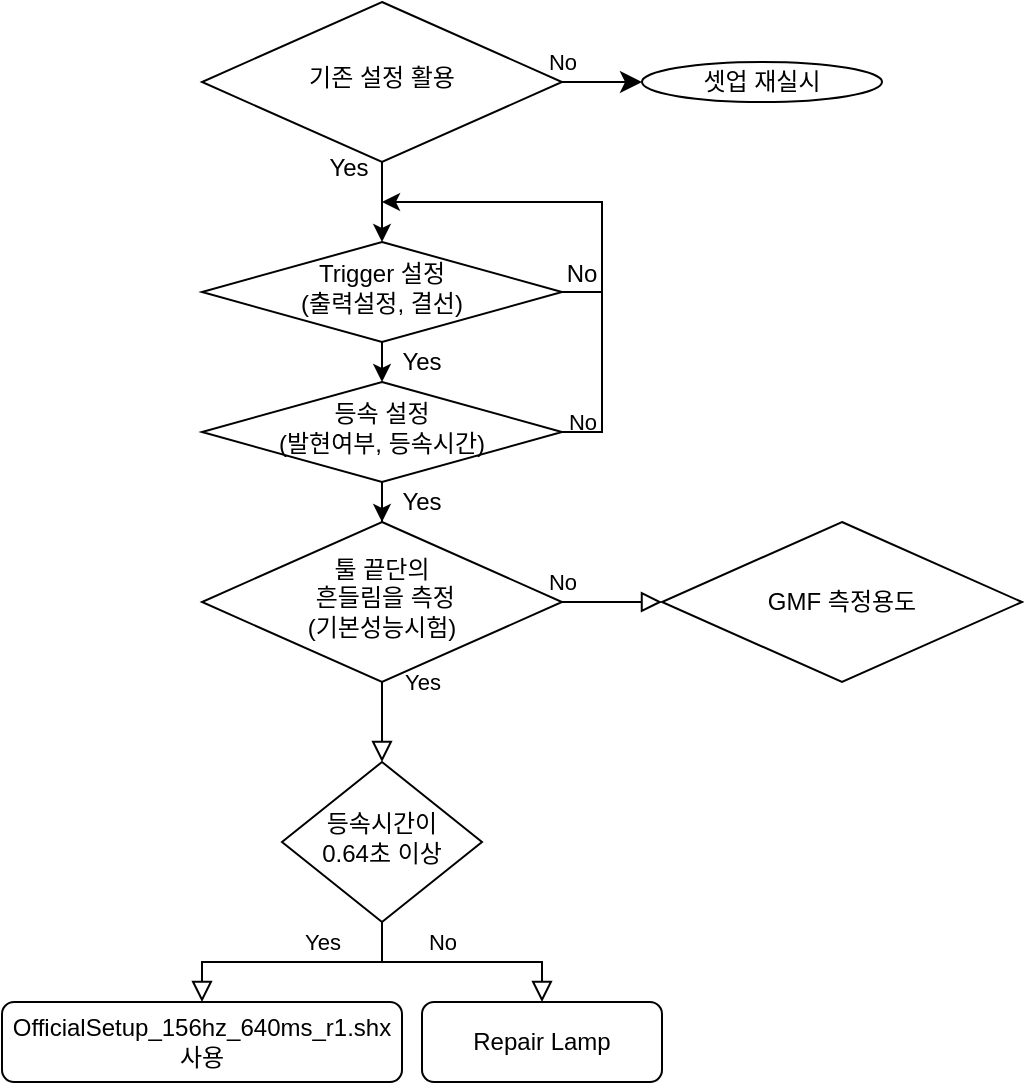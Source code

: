 <mxfile version="13.4.9" type="github">
  <diagram id="C5RBs43oDa-KdzZeNtuy" name="Page-1">
    <mxGraphModel dx="597" dy="408" grid="1" gridSize="10" guides="1" tooltips="1" connect="1" arrows="1" fold="1" page="1" pageScale="1" pageWidth="827" pageHeight="1169" math="0" shadow="0">
      <root>
        <mxCell id="WIyWlLk6GJQsqaUBKTNV-0" />
        <mxCell id="WIyWlLk6GJQsqaUBKTNV-1" parent="WIyWlLk6GJQsqaUBKTNV-0" />
        <mxCell id="WIyWlLk6GJQsqaUBKTNV-4" value="Yes" style="rounded=0;html=1;jettySize=auto;orthogonalLoop=1;fontSize=11;endArrow=block;endFill=0;endSize=8;strokeWidth=1;shadow=0;labelBackgroundColor=none;edgeStyle=orthogonalEdgeStyle;" parent="WIyWlLk6GJQsqaUBKTNV-1" source="WIyWlLk6GJQsqaUBKTNV-6" target="WIyWlLk6GJQsqaUBKTNV-10" edge="1">
          <mxGeometry x="-1" y="20" relative="1" as="geometry">
            <mxPoint as="offset" />
          </mxGeometry>
        </mxCell>
        <mxCell id="WIyWlLk6GJQsqaUBKTNV-5" value="No" style="edgeStyle=orthogonalEdgeStyle;rounded=0;html=1;jettySize=auto;orthogonalLoop=1;fontSize=11;endArrow=block;endFill=0;endSize=8;strokeWidth=1;shadow=0;labelBackgroundColor=none;" parent="WIyWlLk6GJQsqaUBKTNV-1" source="WIyWlLk6GJQsqaUBKTNV-6" edge="1">
          <mxGeometry x="-1" y="10" relative="1" as="geometry">
            <mxPoint as="offset" />
            <mxPoint x="430" y="390" as="targetPoint" />
          </mxGeometry>
        </mxCell>
        <mxCell id="WIyWlLk6GJQsqaUBKTNV-6" value="툴 끝단의&lt;br&gt;&amp;nbsp;흔들림을 측정&lt;br&gt;(기본성능시험)" style="rhombus;whiteSpace=wrap;html=1;shadow=0;fontFamily=Helvetica;fontSize=12;align=center;strokeWidth=1;spacing=6;spacingTop=-4;" parent="WIyWlLk6GJQsqaUBKTNV-1" vertex="1">
          <mxGeometry x="200" y="350" width="180" height="80" as="geometry" />
        </mxCell>
        <mxCell id="WIyWlLk6GJQsqaUBKTNV-8" value="No" style="rounded=0;html=1;jettySize=auto;orthogonalLoop=1;fontSize=11;endArrow=block;endFill=0;endSize=8;strokeWidth=1;shadow=0;labelBackgroundColor=none;edgeStyle=orthogonalEdgeStyle;" parent="WIyWlLk6GJQsqaUBKTNV-1" source="WIyWlLk6GJQsqaUBKTNV-10" target="WIyWlLk6GJQsqaUBKTNV-11" edge="1">
          <mxGeometry x="-0.167" y="10" relative="1" as="geometry">
            <mxPoint as="offset" />
          </mxGeometry>
        </mxCell>
        <mxCell id="WIyWlLk6GJQsqaUBKTNV-9" value="Yes" style="edgeStyle=orthogonalEdgeStyle;rounded=0;html=1;jettySize=auto;orthogonalLoop=1;fontSize=11;endArrow=block;endFill=0;endSize=8;strokeWidth=1;shadow=0;labelBackgroundColor=none;" parent="WIyWlLk6GJQsqaUBKTNV-1" source="WIyWlLk6GJQsqaUBKTNV-10" target="WIyWlLk6GJQsqaUBKTNV-12" edge="1">
          <mxGeometry x="-0.231" y="-10" relative="1" as="geometry">
            <mxPoint as="offset" />
          </mxGeometry>
        </mxCell>
        <mxCell id="WIyWlLk6GJQsqaUBKTNV-10" value="등속시간이&lt;br&gt;0.64초 이상" style="rhombus;whiteSpace=wrap;html=1;shadow=0;fontFamily=Helvetica;fontSize=12;align=center;strokeWidth=1;spacing=6;spacingTop=-4;" parent="WIyWlLk6GJQsqaUBKTNV-1" vertex="1">
          <mxGeometry x="240" y="470" width="100" height="80" as="geometry" />
        </mxCell>
        <mxCell id="WIyWlLk6GJQsqaUBKTNV-11" value="Repair Lamp" style="rounded=1;whiteSpace=wrap;html=1;fontSize=12;glass=0;strokeWidth=1;shadow=0;" parent="WIyWlLk6GJQsqaUBKTNV-1" vertex="1">
          <mxGeometry x="310" y="590" width="120" height="40" as="geometry" />
        </mxCell>
        <mxCell id="WIyWlLk6GJQsqaUBKTNV-12" value="OfficialSetup_156hz_640ms_r1.shx사용" style="rounded=1;whiteSpace=wrap;html=1;fontSize=12;glass=0;strokeWidth=1;shadow=0;" parent="WIyWlLk6GJQsqaUBKTNV-1" vertex="1">
          <mxGeometry x="100" y="590" width="200" height="40" as="geometry" />
        </mxCell>
        <mxCell id="XV2WXANQdtb-DX9gLYD6-0" value="GMF 측정용도" style="rhombus;whiteSpace=wrap;html=1;" vertex="1" parent="WIyWlLk6GJQsqaUBKTNV-1">
          <mxGeometry x="430" y="350" width="180" height="80" as="geometry" />
        </mxCell>
        <mxCell id="XV2WXANQdtb-DX9gLYD6-3" value="" style="edgeStyle=orthogonalEdgeStyle;rounded=0;orthogonalLoop=1;jettySize=auto;html=1;" edge="1" parent="WIyWlLk6GJQsqaUBKTNV-1" source="XV2WXANQdtb-DX9gLYD6-2" target="WIyWlLk6GJQsqaUBKTNV-6">
          <mxGeometry relative="1" as="geometry" />
        </mxCell>
        <mxCell id="XV2WXANQdtb-DX9gLYD6-2" value="등속 설정&lt;br&gt;(발현여부, 등속시간)" style="rhombus;whiteSpace=wrap;html=1;shadow=0;fontFamily=Helvetica;fontSize=12;align=center;strokeWidth=1;spacing=6;spacingTop=-4;" vertex="1" parent="WIyWlLk6GJQsqaUBKTNV-1">
          <mxGeometry x="200" y="280" width="180" height="50" as="geometry" />
        </mxCell>
        <mxCell id="XV2WXANQdtb-DX9gLYD6-4" value="" style="edgeStyle=orthogonalEdgeStyle;rounded=0;orthogonalLoop=1;jettySize=auto;html=1;" edge="1" parent="WIyWlLk6GJQsqaUBKTNV-1" source="XV2WXANQdtb-DX9gLYD6-5">
          <mxGeometry relative="1" as="geometry">
            <mxPoint x="290" y="280" as="targetPoint" />
          </mxGeometry>
        </mxCell>
        <mxCell id="XV2WXANQdtb-DX9gLYD6-5" value="Trigger 설정&lt;br&gt;(출력설정, 결선)" style="rhombus;whiteSpace=wrap;html=1;shadow=0;fontFamily=Helvetica;fontSize=12;align=center;strokeWidth=1;spacing=6;spacingTop=-4;" vertex="1" parent="WIyWlLk6GJQsqaUBKTNV-1">
          <mxGeometry x="200" y="210" width="180" height="50" as="geometry" />
        </mxCell>
        <mxCell id="XV2WXANQdtb-DX9gLYD6-6" value="" style="edgeStyle=orthogonalEdgeStyle;rounded=0;orthogonalLoop=1;jettySize=auto;html=1;sketch=0;exitX=0.5;exitY=1;exitDx=0;exitDy=0;" edge="1" parent="WIyWlLk6GJQsqaUBKTNV-1" source="XV2WXANQdtb-DX9gLYD6-7" target="XV2WXANQdtb-DX9gLYD6-5">
          <mxGeometry relative="1" as="geometry">
            <mxPoint x="290" y="190" as="targetPoint" />
            <mxPoint x="290" y="170" as="sourcePoint" />
          </mxGeometry>
        </mxCell>
        <mxCell id="XV2WXANQdtb-DX9gLYD6-7" value="기존 설정 활용" style="rhombus;whiteSpace=wrap;html=1;shadow=0;fontFamily=Helvetica;fontSize=12;align=center;strokeWidth=1;spacing=6;spacingTop=-4;" vertex="1" parent="WIyWlLk6GJQsqaUBKTNV-1">
          <mxGeometry x="200" y="90" width="180" height="80" as="geometry" />
        </mxCell>
        <mxCell id="XV2WXANQdtb-DX9gLYD6-10" value="Yes" style="text;html=1;strokeColor=none;fillColor=none;align=center;verticalAlign=middle;whiteSpace=wrap;rounded=0;" vertex="1" parent="WIyWlLk6GJQsqaUBKTNV-1">
          <mxGeometry x="290" y="330" width="40" height="20" as="geometry" />
        </mxCell>
        <mxCell id="XV2WXANQdtb-DX9gLYD6-11" value="Yes" style="text;html=1;strokeColor=none;fillColor=none;align=center;verticalAlign=middle;whiteSpace=wrap;rounded=0;" vertex="1" parent="WIyWlLk6GJQsqaUBKTNV-1">
          <mxGeometry x="290" y="260" width="40" height="20" as="geometry" />
        </mxCell>
        <mxCell id="XV2WXANQdtb-DX9gLYD6-12" value="Yes" style="text;html=1;strokeColor=none;fillColor=none;align=center;verticalAlign=middle;whiteSpace=wrap;rounded=0;" vertex="1" parent="WIyWlLk6GJQsqaUBKTNV-1">
          <mxGeometry x="253" y="162" width="41" height="22" as="geometry" />
        </mxCell>
        <mxCell id="XV2WXANQdtb-DX9gLYD6-13" value="No" style="edgeStyle=orthogonalEdgeStyle;rounded=0;html=1;jettySize=auto;orthogonalLoop=1;fontSize=11;endArrow=classic;endFill=1;strokeWidth=1;shadow=0;labelBackgroundColor=none;exitX=1;exitY=0.5;exitDx=0;exitDy=0;" edge="1" parent="WIyWlLk6GJQsqaUBKTNV-1" source="XV2WXANQdtb-DX9gLYD6-2">
          <mxGeometry x="-0.922" y="4" relative="1" as="geometry">
            <mxPoint y="-1" as="offset" />
            <mxPoint x="410" y="304" as="sourcePoint" />
            <mxPoint x="290" y="190" as="targetPoint" />
            <Array as="points">
              <mxPoint x="400" y="305" />
              <mxPoint x="400" y="190" />
              <mxPoint x="290" y="190" />
            </Array>
          </mxGeometry>
        </mxCell>
        <mxCell id="XV2WXANQdtb-DX9gLYD6-14" value="" style="endArrow=none;html=1;exitX=1;exitY=0.5;exitDx=0;exitDy=0;" edge="1" parent="WIyWlLk6GJQsqaUBKTNV-1" source="XV2WXANQdtb-DX9gLYD6-5">
          <mxGeometry width="50" height="50" relative="1" as="geometry">
            <mxPoint x="420" y="270" as="sourcePoint" />
            <mxPoint x="400" y="235" as="targetPoint" />
          </mxGeometry>
        </mxCell>
        <mxCell id="XV2WXANQdtb-DX9gLYD6-15" value="No" style="text;html=1;strokeColor=none;fillColor=none;align=center;verticalAlign=middle;whiteSpace=wrap;rounded=0;" vertex="1" parent="WIyWlLk6GJQsqaUBKTNV-1">
          <mxGeometry x="370" y="217" width="40" height="17" as="geometry" />
        </mxCell>
        <mxCell id="XV2WXANQdtb-DX9gLYD6-16" value="No" style="edgeStyle=orthogonalEdgeStyle;rounded=0;html=1;jettySize=auto;orthogonalLoop=1;fontSize=11;endArrow=classic;endFill=1;endSize=8;strokeWidth=1;shadow=0;labelBackgroundColor=none;" edge="1" parent="WIyWlLk6GJQsqaUBKTNV-1" source="XV2WXANQdtb-DX9gLYD6-7" target="XV2WXANQdtb-DX9gLYD6-20">
          <mxGeometry x="-1" y="10" relative="1" as="geometry">
            <mxPoint as="offset" />
            <mxPoint x="375.0" y="110" as="sourcePoint" />
            <mxPoint x="425" y="110" as="targetPoint" />
          </mxGeometry>
        </mxCell>
        <mxCell id="XV2WXANQdtb-DX9gLYD6-20" value="셋업 재실시" style="ellipse;whiteSpace=wrap;html=1;rounded=0;" vertex="1" parent="WIyWlLk6GJQsqaUBKTNV-1">
          <mxGeometry x="420" y="120" width="120" height="20" as="geometry" />
        </mxCell>
      </root>
    </mxGraphModel>
  </diagram>
</mxfile>
